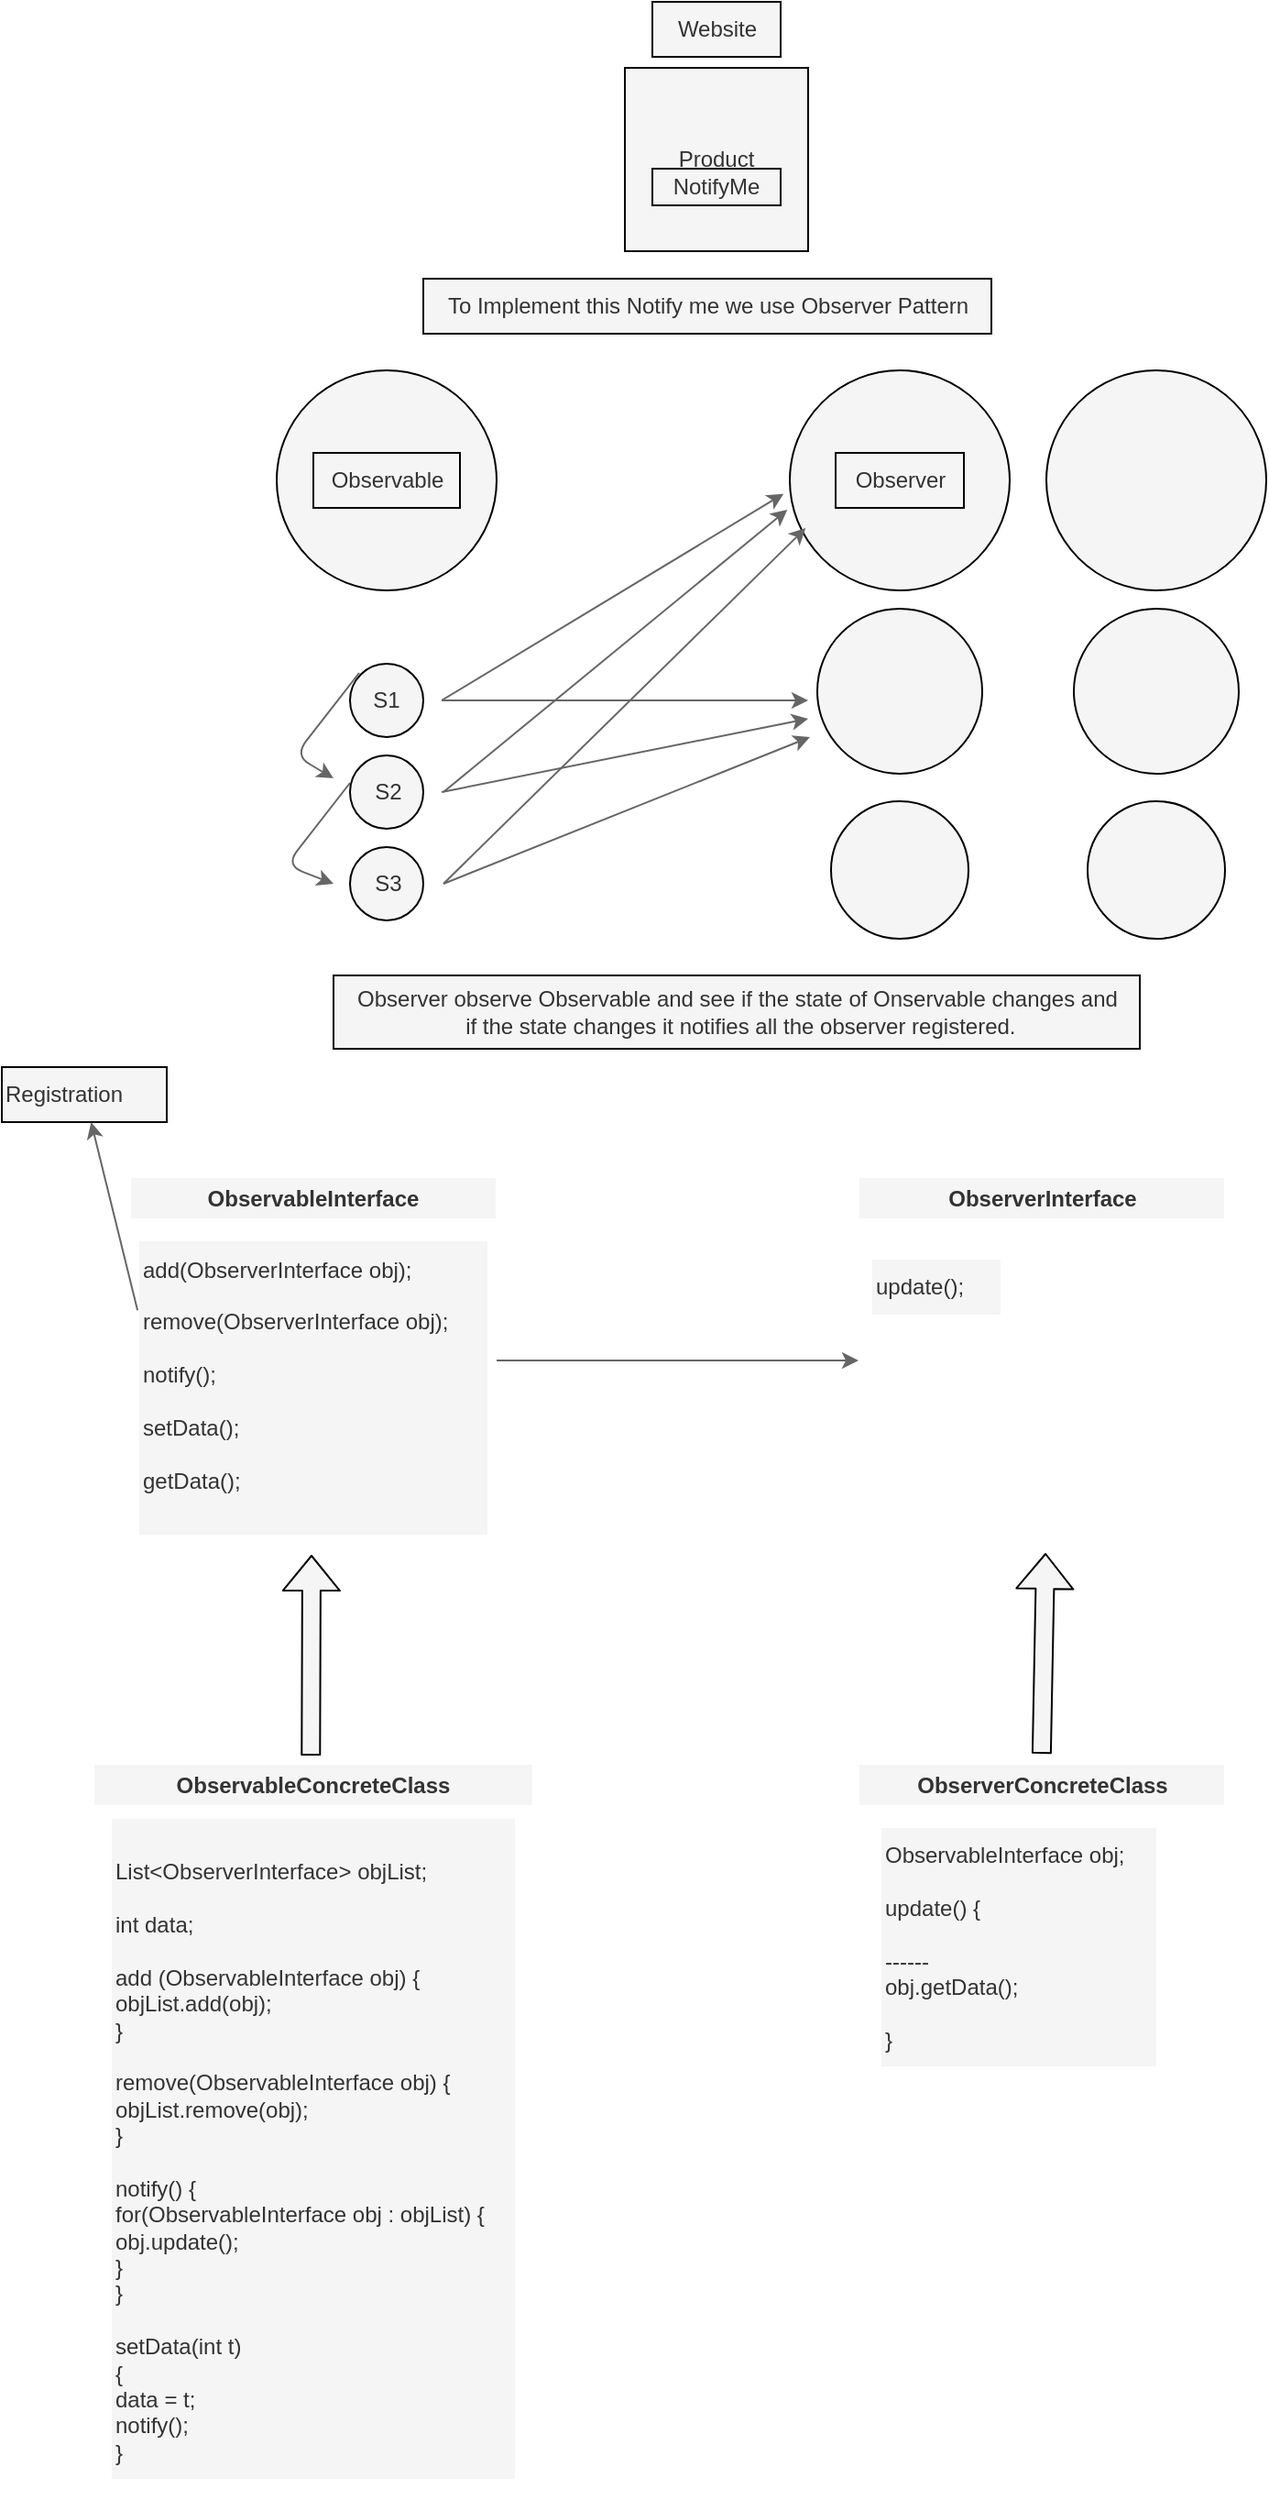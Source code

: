 <mxfile>
    <diagram id="kqgtymZG6JO0syrsVaAS" name="Page-1">
        <mxGraphModel dx="553" dy="1602" grid="1" gridSize="10" guides="1" tooltips="1" connect="1" arrows="1" fold="1" page="1" pageScale="1" pageWidth="850" pageHeight="1100" math="0" shadow="0">
            <root>
                <mxCell id="0"/>
                <mxCell id="1" parent="0"/>
                <mxCell id="2" value="Product" style="whiteSpace=wrap;html=1;aspect=fixed;fillColor=#f5f5f5;fontColor=#333333;strokeColor=default;strokeWidth=1;labelBackgroundColor=none;" vertex="1" parent="1">
                    <mxGeometry x="350" y="35" width="100" height="100" as="geometry"/>
                </mxCell>
                <mxCell id="3" value="Website" style="text;html=1;align=center;verticalAlign=middle;resizable=0;points=[];autosize=1;strokeColor=default;fillColor=#f5f5f5;fontColor=#333333;strokeWidth=1;labelBackgroundColor=none;" vertex="1" parent="1">
                    <mxGeometry x="365" y="-1" width="70" height="30" as="geometry"/>
                </mxCell>
                <mxCell id="4" value="NotifyMe" style="rounded=0;whiteSpace=wrap;html=1;fillColor=#f5f5f5;fontColor=#333333;strokeColor=default;strokeWidth=1;labelBackgroundColor=none;" vertex="1" parent="1">
                    <mxGeometry x="365" y="90" width="70" height="20" as="geometry"/>
                </mxCell>
                <mxCell id="5" value="To Implement this Notify me we use Observer Pattern" style="text;html=1;align=center;verticalAlign=middle;resizable=0;points=[];autosize=1;strokeColor=default;fillColor=#f5f5f5;fontColor=#333333;strokeWidth=1;labelBackgroundColor=none;" vertex="1" parent="1">
                    <mxGeometry x="240" y="150" width="310" height="30" as="geometry"/>
                </mxCell>
                <mxCell id="6" value="" style="ellipse;whiteSpace=wrap;html=1;aspect=fixed;fillColor=#f5f5f5;fontColor=#333333;strokeColor=default;strokeWidth=1;labelBackgroundColor=none;" vertex="1" parent="1">
                    <mxGeometry x="160" y="200" width="120" height="120" as="geometry"/>
                </mxCell>
                <mxCell id="7" value="" style="ellipse;whiteSpace=wrap;html=1;aspect=fixed;fillColor=#f5f5f5;fontColor=#333333;strokeColor=default;strokeWidth=1;labelBackgroundColor=none;" vertex="1" parent="1">
                    <mxGeometry x="440" y="200" width="120" height="120" as="geometry"/>
                </mxCell>
                <mxCell id="8" value="Observable" style="text;html=1;align=center;verticalAlign=middle;resizable=0;points=[];autosize=1;strokeColor=default;fillColor=#f5f5f5;fontColor=#333333;strokeWidth=1;labelBackgroundColor=none;" vertex="1" parent="1">
                    <mxGeometry x="180" y="245" width="80" height="30" as="geometry"/>
                </mxCell>
                <mxCell id="9" value="Observer" style="text;html=1;align=center;verticalAlign=middle;resizable=0;points=[];autosize=1;strokeColor=default;fillColor=#f5f5f5;fontColor=#333333;strokeWidth=1;labelBackgroundColor=none;" vertex="1" parent="1">
                    <mxGeometry x="465" y="245" width="70" height="30" as="geometry"/>
                </mxCell>
                <mxCell id="10" value="&lt;font color=&quot;#ffffff&quot;&gt;State Change&lt;/font&gt;" style="text;html=1;align=center;verticalAlign=middle;resizable=0;points=[];autosize=1;strokeColor=none;fillColor=none;fontColor=#333333;strokeWidth=1;labelBackgroundColor=none;" vertex="1" parent="1">
                    <mxGeometry x="170" y="330" width="100" height="30" as="geometry"/>
                </mxCell>
                <mxCell id="11" value="" style="ellipse;whiteSpace=wrap;html=1;aspect=fixed;fillColor=#f5f5f5;fontColor=#333333;strokeColor=default;strokeWidth=1;labelBackgroundColor=none;" vertex="1" parent="1">
                    <mxGeometry x="200" y="360" width="40" height="40" as="geometry"/>
                </mxCell>
                <mxCell id="12" value="S1" style="text;html=1;strokeColor=none;fillColor=none;align=center;verticalAlign=middle;whiteSpace=wrap;rounded=0;fontColor=#333333;strokeWidth=1;labelBackgroundColor=none;" vertex="1" parent="1">
                    <mxGeometry x="190" y="365" width="60" height="30" as="geometry"/>
                </mxCell>
                <mxCell id="15" value="" style="ellipse;whiteSpace=wrap;html=1;aspect=fixed;fillColor=#f5f5f5;fontColor=#333333;strokeColor=default;strokeWidth=1;labelBackgroundColor=none;" vertex="1" parent="1">
                    <mxGeometry x="200" y="410" width="40" height="40" as="geometry"/>
                </mxCell>
                <mxCell id="16" value="" style="ellipse;whiteSpace=wrap;html=1;aspect=fixed;fillColor=#f5f5f5;fontColor=#333333;strokeColor=default;strokeWidth=1;labelBackgroundColor=none;" vertex="1" parent="1">
                    <mxGeometry x="200" y="460" width="40" height="40" as="geometry"/>
                </mxCell>
                <mxCell id="17" value="S2" style="text;html=1;strokeColor=none;fillColor=none;align=center;verticalAlign=middle;whiteSpace=wrap;rounded=0;fontColor=#333333;strokeWidth=1;labelBackgroundColor=none;" vertex="1" parent="1">
                    <mxGeometry x="191" y="415" width="60" height="30" as="geometry"/>
                </mxCell>
                <mxCell id="18" value="S3" style="text;html=1;strokeColor=none;fillColor=none;align=center;verticalAlign=middle;whiteSpace=wrap;rounded=0;fontColor=#333333;strokeWidth=1;labelBackgroundColor=none;" vertex="1" parent="1">
                    <mxGeometry x="191" y="465" width="60" height="30" as="geometry"/>
                </mxCell>
                <mxCell id="21" value="" style="endArrow=classic;html=1;exitX=0.25;exitY=0;exitDx=0;exitDy=0;entryX=0;entryY=0.25;entryDx=0;entryDy=0;fillColor=#f5f5f5;strokeColor=#666666;strokeWidth=1;labelBackgroundColor=none;" edge="1" parent="1" source="12" target="17">
                    <mxGeometry width="50" height="50" relative="1" as="geometry">
                        <mxPoint x="120" y="395" as="sourcePoint"/>
                        <mxPoint x="170" y="345" as="targetPoint"/>
                        <Array as="points">
                            <mxPoint x="170" y="410"/>
                        </Array>
                    </mxGeometry>
                </mxCell>
                <mxCell id="22" value="" style="endArrow=classic;html=1;exitX=0.25;exitY=0;exitDx=0;exitDy=0;entryX=0;entryY=0.5;entryDx=0;entryDy=0;fillColor=#f5f5f5;strokeColor=#666666;strokeWidth=1;labelBackgroundColor=none;" edge="1" parent="1" target="18">
                    <mxGeometry width="50" height="50" relative="1" as="geometry">
                        <mxPoint x="200" y="425" as="sourcePoint"/>
                        <mxPoint x="186" y="482.5" as="targetPoint"/>
                        <Array as="points">
                            <mxPoint x="165" y="470"/>
                        </Array>
                    </mxGeometry>
                </mxCell>
                <mxCell id="23" value="" style="ellipse;whiteSpace=wrap;html=1;aspect=fixed;fillColor=#f5f5f5;fontColor=#333333;strokeColor=default;strokeWidth=1;labelBackgroundColor=none;" vertex="1" parent="1">
                    <mxGeometry x="455" y="330" width="90" height="90" as="geometry"/>
                </mxCell>
                <mxCell id="24" value="" style="ellipse;whiteSpace=wrap;html=1;aspect=fixed;fillColor=#f5f5f5;fontColor=#333333;strokeColor=default;strokeWidth=1;labelBackgroundColor=none;" vertex="1" parent="1">
                    <mxGeometry x="462.5" y="435" width="75" height="75" as="geometry"/>
                </mxCell>
                <mxCell id="25" value="" style="ellipse;whiteSpace=wrap;html=1;aspect=fixed;fillColor=#f5f5f5;fontColor=#333333;strokeColor=default;strokeWidth=1;labelBackgroundColor=none;" vertex="1" parent="1">
                    <mxGeometry x="580" y="200" width="120" height="120" as="geometry"/>
                </mxCell>
                <mxCell id="26" value="" style="ellipse;whiteSpace=wrap;html=1;aspect=fixed;fillColor=#f5f5f5;fontColor=#333333;strokeColor=default;strokeWidth=1;labelBackgroundColor=none;" vertex="1" parent="1">
                    <mxGeometry x="595" y="330" width="90" height="90" as="geometry"/>
                </mxCell>
                <mxCell id="27" value="" style="ellipse;whiteSpace=wrap;html=1;aspect=fixed;fillColor=#f5f5f5;fontColor=#333333;strokeColor=default;strokeWidth=1;labelBackgroundColor=none;" vertex="1" parent="1">
                    <mxGeometry x="602.5" y="435" width="75" height="75" as="geometry"/>
                </mxCell>
                <mxCell id="28" value="" style="endArrow=classic;html=1;exitX=1;exitY=0.5;exitDx=0;exitDy=0;entryX=-0.028;entryY=0.561;entryDx=0;entryDy=0;entryPerimeter=0;fillColor=#f5f5f5;strokeColor=#666666;strokeWidth=1;labelBackgroundColor=none;" edge="1" parent="1" source="12" target="7">
                    <mxGeometry width="50" height="50" relative="1" as="geometry">
                        <mxPoint x="390" y="360" as="sourcePoint"/>
                        <mxPoint x="440" y="310" as="targetPoint"/>
                    </mxGeometry>
                </mxCell>
                <mxCell id="29" value="" style="endArrow=classic;html=1;exitX=1;exitY=0.5;exitDx=0;exitDy=0;fillColor=#f5f5f5;strokeColor=#666666;strokeWidth=1;labelBackgroundColor=none;" edge="1" parent="1" source="12">
                    <mxGeometry width="50" height="50" relative="1" as="geometry">
                        <mxPoint x="390" y="360" as="sourcePoint"/>
                        <mxPoint x="450" y="380" as="targetPoint"/>
                    </mxGeometry>
                </mxCell>
                <mxCell id="30" value="" style="endArrow=classic;html=1;exitX=1;exitY=0.5;exitDx=0;exitDy=0;entryX=-0.011;entryY=0.633;entryDx=0;entryDy=0;entryPerimeter=0;fillColor=#f5f5f5;strokeColor=#666666;strokeWidth=1;labelBackgroundColor=none;" edge="1" parent="1" source="17" target="7">
                    <mxGeometry width="50" height="50" relative="1" as="geometry">
                        <mxPoint x="260" y="390" as="sourcePoint"/>
                        <mxPoint x="460" y="390" as="targetPoint"/>
                    </mxGeometry>
                </mxCell>
                <mxCell id="31" value="" style="endArrow=classic;html=1;exitX=1;exitY=0.5;exitDx=0;exitDy=0;entryX=-0.011;entryY=0.633;entryDx=0;entryDy=0;entryPerimeter=0;fillColor=#f5f5f5;strokeColor=#666666;strokeWidth=1;labelBackgroundColor=none;" edge="1" parent="1" source="18">
                    <mxGeometry width="50" height="50" relative="1" as="geometry">
                        <mxPoint x="261" y="440" as="sourcePoint"/>
                        <mxPoint x="448.68" y="285.96" as="targetPoint"/>
                    </mxGeometry>
                </mxCell>
                <mxCell id="32" value="" style="endArrow=classic;html=1;exitX=1;exitY=0.5;exitDx=0;exitDy=0;fillColor=#f5f5f5;strokeColor=#666666;strokeWidth=1;labelBackgroundColor=none;" edge="1" parent="1">
                    <mxGeometry width="50" height="50" relative="1" as="geometry">
                        <mxPoint x="250" y="430" as="sourcePoint"/>
                        <mxPoint x="450" y="390" as="targetPoint"/>
                    </mxGeometry>
                </mxCell>
                <mxCell id="33" value="" style="endArrow=classic;html=1;exitX=1;exitY=0.5;exitDx=0;exitDy=0;fillColor=#f5f5f5;strokeColor=#666666;strokeWidth=1;labelBackgroundColor=none;" edge="1" parent="1">
                    <mxGeometry width="50" height="50" relative="1" as="geometry">
                        <mxPoint x="251" y="480" as="sourcePoint"/>
                        <mxPoint x="451" y="400" as="targetPoint"/>
                    </mxGeometry>
                </mxCell>
                <mxCell id="34" value="Observer observe Observable and see if the state of Onservable changes and&lt;br&gt;&amp;nbsp;if the state changes it notifies all the observer registered." style="text;html=1;align=center;verticalAlign=middle;resizable=0;points=[];autosize=1;strokeColor=default;fillColor=#f5f5f5;fontColor=#333333;strokeWidth=1;labelBackgroundColor=none;" vertex="1" parent="1">
                    <mxGeometry x="191" y="530" width="440" height="40" as="geometry"/>
                </mxCell>
                <mxCell id="35" value="ObservableInterface" style="swimlane;whiteSpace=wrap;html=1;fillColor=#f5f5f5;fontColor=#333333;strokeColor=#FFFFFF;strokeWidth=1;labelBackgroundColor=none;" vertex="1" parent="1">
                    <mxGeometry x="80" y="640" width="200" height="200" as="geometry"/>
                </mxCell>
                <mxCell id="37" value="&lt;div style=&quot;&quot;&gt;&lt;span style=&quot;&quot;&gt;add(ObserverInterface obj);&lt;/span&gt;&lt;br&gt;&lt;/div&gt;&lt;div style=&quot;&quot;&gt;&lt;span style=&quot;&quot;&gt;&lt;br&gt;&lt;/span&gt;&lt;/div&gt;&lt;div style=&quot;&quot;&gt;&lt;span style=&quot;&quot;&gt;remove(ObserverInterface obj);&lt;/span&gt;&lt;/div&gt;&lt;div style=&quot;&quot;&gt;&lt;span style=&quot;&quot;&gt;&lt;br&gt;&lt;/span&gt;&lt;/div&gt;&lt;div style=&quot;&quot;&gt;&lt;span style=&quot;&quot;&gt;notify();&lt;/span&gt;&lt;/div&gt;&lt;div style=&quot;&quot;&gt;&lt;span style=&quot;&quot;&gt;&lt;br&gt;&lt;/span&gt;&lt;/div&gt;&lt;div style=&quot;&quot;&gt;&lt;span style=&quot;&quot;&gt;setData();&lt;/span&gt;&lt;/div&gt;&lt;div style=&quot;&quot;&gt;&lt;span style=&quot;&quot;&gt;&lt;br&gt;&lt;/span&gt;&lt;/div&gt;&lt;div style=&quot;&quot;&gt;&lt;span style=&quot;&quot;&gt;getData();&lt;/span&gt;&lt;/div&gt;&lt;div style=&quot;&quot;&gt;&lt;span style=&quot;&quot;&gt;&lt;br&gt;&lt;/span&gt;&lt;/div&gt;" style="text;html=1;align=left;verticalAlign=middle;resizable=0;points=[];autosize=1;strokeColor=none;fillColor=#f5f5f5;fontColor=#333333;strokeWidth=1;labelBackgroundColor=none;" vertex="1" parent="35">
                    <mxGeometry x="5" y="35" width="190" height="160" as="geometry"/>
                </mxCell>
                <mxCell id="36" value="ObserverInterface" style="swimlane;whiteSpace=wrap;html=1;fillColor=#f5f5f5;fontColor=#333333;strokeColor=#FFFFFF;strokeWidth=1;labelBackgroundColor=none;" vertex="1" parent="1">
                    <mxGeometry x="477.5" y="640" width="200" height="200" as="geometry"/>
                </mxCell>
                <mxCell id="42" value="update();" style="text;html=1;align=left;verticalAlign=middle;resizable=0;points=[];autosize=1;strokeColor=none;fillColor=#f5f5f5;fontColor=#333333;strokeWidth=1;labelBackgroundColor=none;" vertex="1" parent="36">
                    <mxGeometry x="7.5" y="45" width="70" height="30" as="geometry"/>
                </mxCell>
                <mxCell id="39" value="&lt;div style=&quot;&quot;&gt;Registration&lt;/div&gt;" style="text;html=1;align=left;verticalAlign=middle;resizable=0;points=[];autosize=1;strokeColor=default;fillColor=#f5f5f5;fontColor=#333333;strokeWidth=1;labelBackgroundColor=none;" vertex="1" parent="1">
                    <mxGeometry x="10" y="580" width="90" height="30" as="geometry"/>
                </mxCell>
                <mxCell id="40" value="" style="edgeStyle=none;html=1;exitX=-0.005;exitY=0.235;exitDx=0;exitDy=0;exitPerimeter=0;fillColor=#f5f5f5;strokeColor=#666666;strokeWidth=1;labelBackgroundColor=none;" edge="1" parent="1" source="37" target="39">
                    <mxGeometry relative="1" as="geometry"/>
                </mxCell>
                <mxCell id="41" style="edgeStyle=none;html=1;entryX=0;entryY=0.5;entryDx=0;entryDy=0;fillColor=#f5f5f5;strokeColor=#666666;strokeWidth=1;labelBackgroundColor=none;" edge="1" parent="1" target="36">
                    <mxGeometry relative="1" as="geometry">
                        <mxPoint x="280" y="740" as="sourcePoint"/>
                    </mxGeometry>
                </mxCell>
                <mxCell id="43" value="has - a" style="text;html=1;align=center;verticalAlign=middle;resizable=0;points=[];autosize=1;strokeColor=none;fillColor=none;fontColor=#FFFFFF;strokeWidth=1;labelBackgroundColor=none;" vertex="1" parent="1">
                    <mxGeometry x="330" y="740" width="60" height="30" as="geometry"/>
                </mxCell>
                <mxCell id="44" value="(0, *)" style="text;html=1;align=center;verticalAlign=middle;resizable=0;points=[];autosize=1;strokeColor=none;fillColor=none;fontColor=#FFFFFF;strokeWidth=1;labelBackgroundColor=none;" vertex="1" parent="1">
                    <mxGeometry x="334" y="710" width="50" height="30" as="geometry"/>
                </mxCell>
                <mxCell id="46" value="ObservableConcreteClass" style="swimlane;whiteSpace=wrap;html=1;fillColor=#f5f5f5;fontColor=#333333;strokeColor=#FFFFFF;strokeWidth=1;labelBackgroundColor=none;" vertex="1" parent="1">
                    <mxGeometry x="60" y="960" width="240" height="400" as="geometry"/>
                </mxCell>
                <mxCell id="47" value="&lt;br&gt;&lt;div&gt;&lt;span style=&quot;&quot;&gt;List&amp;lt;ObserverInterface&amp;gt; objList;&lt;/span&gt;&lt;/div&gt;&lt;div&gt;&lt;span style=&quot;&quot;&gt;&lt;br&gt;&lt;/span&gt;&lt;/div&gt;int data;&lt;br&gt;&lt;br&gt;add (ObservableInterface obj) {&lt;br&gt;objList.add(obj);&lt;br&gt;}&lt;br&gt;&lt;br&gt;remove(ObservableInterface obj) {&lt;br&gt;objList.remove(obj);&lt;br&gt;}&lt;br&gt;&lt;br&gt;notify() {&lt;br&gt;for(ObservableInterface obj : objList) {&lt;br&gt;obj.update();&lt;br&gt;}&lt;br&gt;}&lt;br&gt;&lt;br&gt;setData(int t)&lt;br&gt;{&lt;br&gt;data = t;&lt;br&gt;notify();&lt;br&gt;}" style="text;html=1;align=left;verticalAlign=middle;resizable=0;points=[];autosize=1;strokeColor=none;fillColor=#f5f5f5;fontColor=#333333;strokeWidth=1;labelBackgroundColor=none;" vertex="1" parent="46">
                    <mxGeometry x="10" y="30" width="220" height="360" as="geometry"/>
                </mxCell>
                <mxCell id="49" value="" style="shape=flexArrow;endArrow=classic;html=1;exitX=0.586;exitY=-0.01;exitDx=0;exitDy=0;exitPerimeter=0;fillColor=#f5f5f5;strokeColor=default;strokeWidth=1;labelBackgroundColor=none;" edge="1" parent="1">
                    <mxGeometry width="50" height="50" relative="1" as="geometry">
                        <mxPoint x="178.64" y="955.5" as="sourcePoint"/>
                        <mxPoint x="179" y="846" as="targetPoint"/>
                    </mxGeometry>
                </mxCell>
                <mxCell id="50" value="Is - a" style="text;html=1;align=center;verticalAlign=middle;resizable=0;points=[];autosize=1;strokeColor=none;fillColor=none;fontColor=#FFFFFF;strokeWidth=1;labelBackgroundColor=none;" vertex="1" parent="1">
                    <mxGeometry x="190" y="895" width="50" height="30" as="geometry"/>
                </mxCell>
                <mxCell id="51" value="ObserverConcreteClass" style="swimlane;whiteSpace=wrap;html=1;fillColor=#f5f5f5;fontColor=#333333;strokeColor=#FFFFFF;strokeWidth=1;labelBackgroundColor=none;" vertex="1" parent="1">
                    <mxGeometry x="477.5" y="960" width="200" height="200" as="geometry"/>
                </mxCell>
                <mxCell id="52" value="ObservableInterface obj;&lt;br&gt;&lt;br&gt;update() {&lt;br&gt;&lt;br&gt;------&amp;nbsp;&lt;br&gt;obj.getData();&lt;br&gt;&lt;br&gt;}" style="text;html=1;align=left;verticalAlign=middle;resizable=0;points=[];autosize=1;strokeColor=none;fillColor=#f5f5f5;fontColor=#333333;strokeWidth=1;labelBackgroundColor=none;" vertex="1" parent="51">
                    <mxGeometry x="12.5" y="35" width="150" height="130" as="geometry"/>
                </mxCell>
                <mxCell id="53" value="" style="endArrow=classic;html=1;exitX=0;exitY=0.5;exitDx=0;exitDy=0;entryX=1;entryY=0.25;entryDx=0;entryDy=0;fillColor=#f5f5f5;strokeColor=#FFFFFF;strokeWidth=1;labelBackgroundColor=none;" edge="1" parent="1" source="51" target="46">
                    <mxGeometry width="50" height="50" relative="1" as="geometry">
                        <mxPoint x="320" y="1040" as="sourcePoint"/>
                        <mxPoint x="370" y="990" as="targetPoint"/>
                    </mxGeometry>
                </mxCell>
                <mxCell id="54" value="" style="shape=flexArrow;endArrow=classic;html=1;exitX=0.586;exitY=-0.01;exitDx=0;exitDy=0;exitPerimeter=0;entryX=0.504;entryY=1;entryDx=0;entryDy=0;entryPerimeter=0;fillColor=#f5f5f5;strokeColor=default;strokeWidth=1;labelBackgroundColor=none;" edge="1" parent="1">
                    <mxGeometry width="50" height="50" relative="1" as="geometry">
                        <mxPoint x="577.44" y="954.5" as="sourcePoint"/>
                        <mxPoint x="579.56" y="845" as="targetPoint"/>
                    </mxGeometry>
                </mxCell>
            </root>
        </mxGraphModel>
    </diagram>
</mxfile>